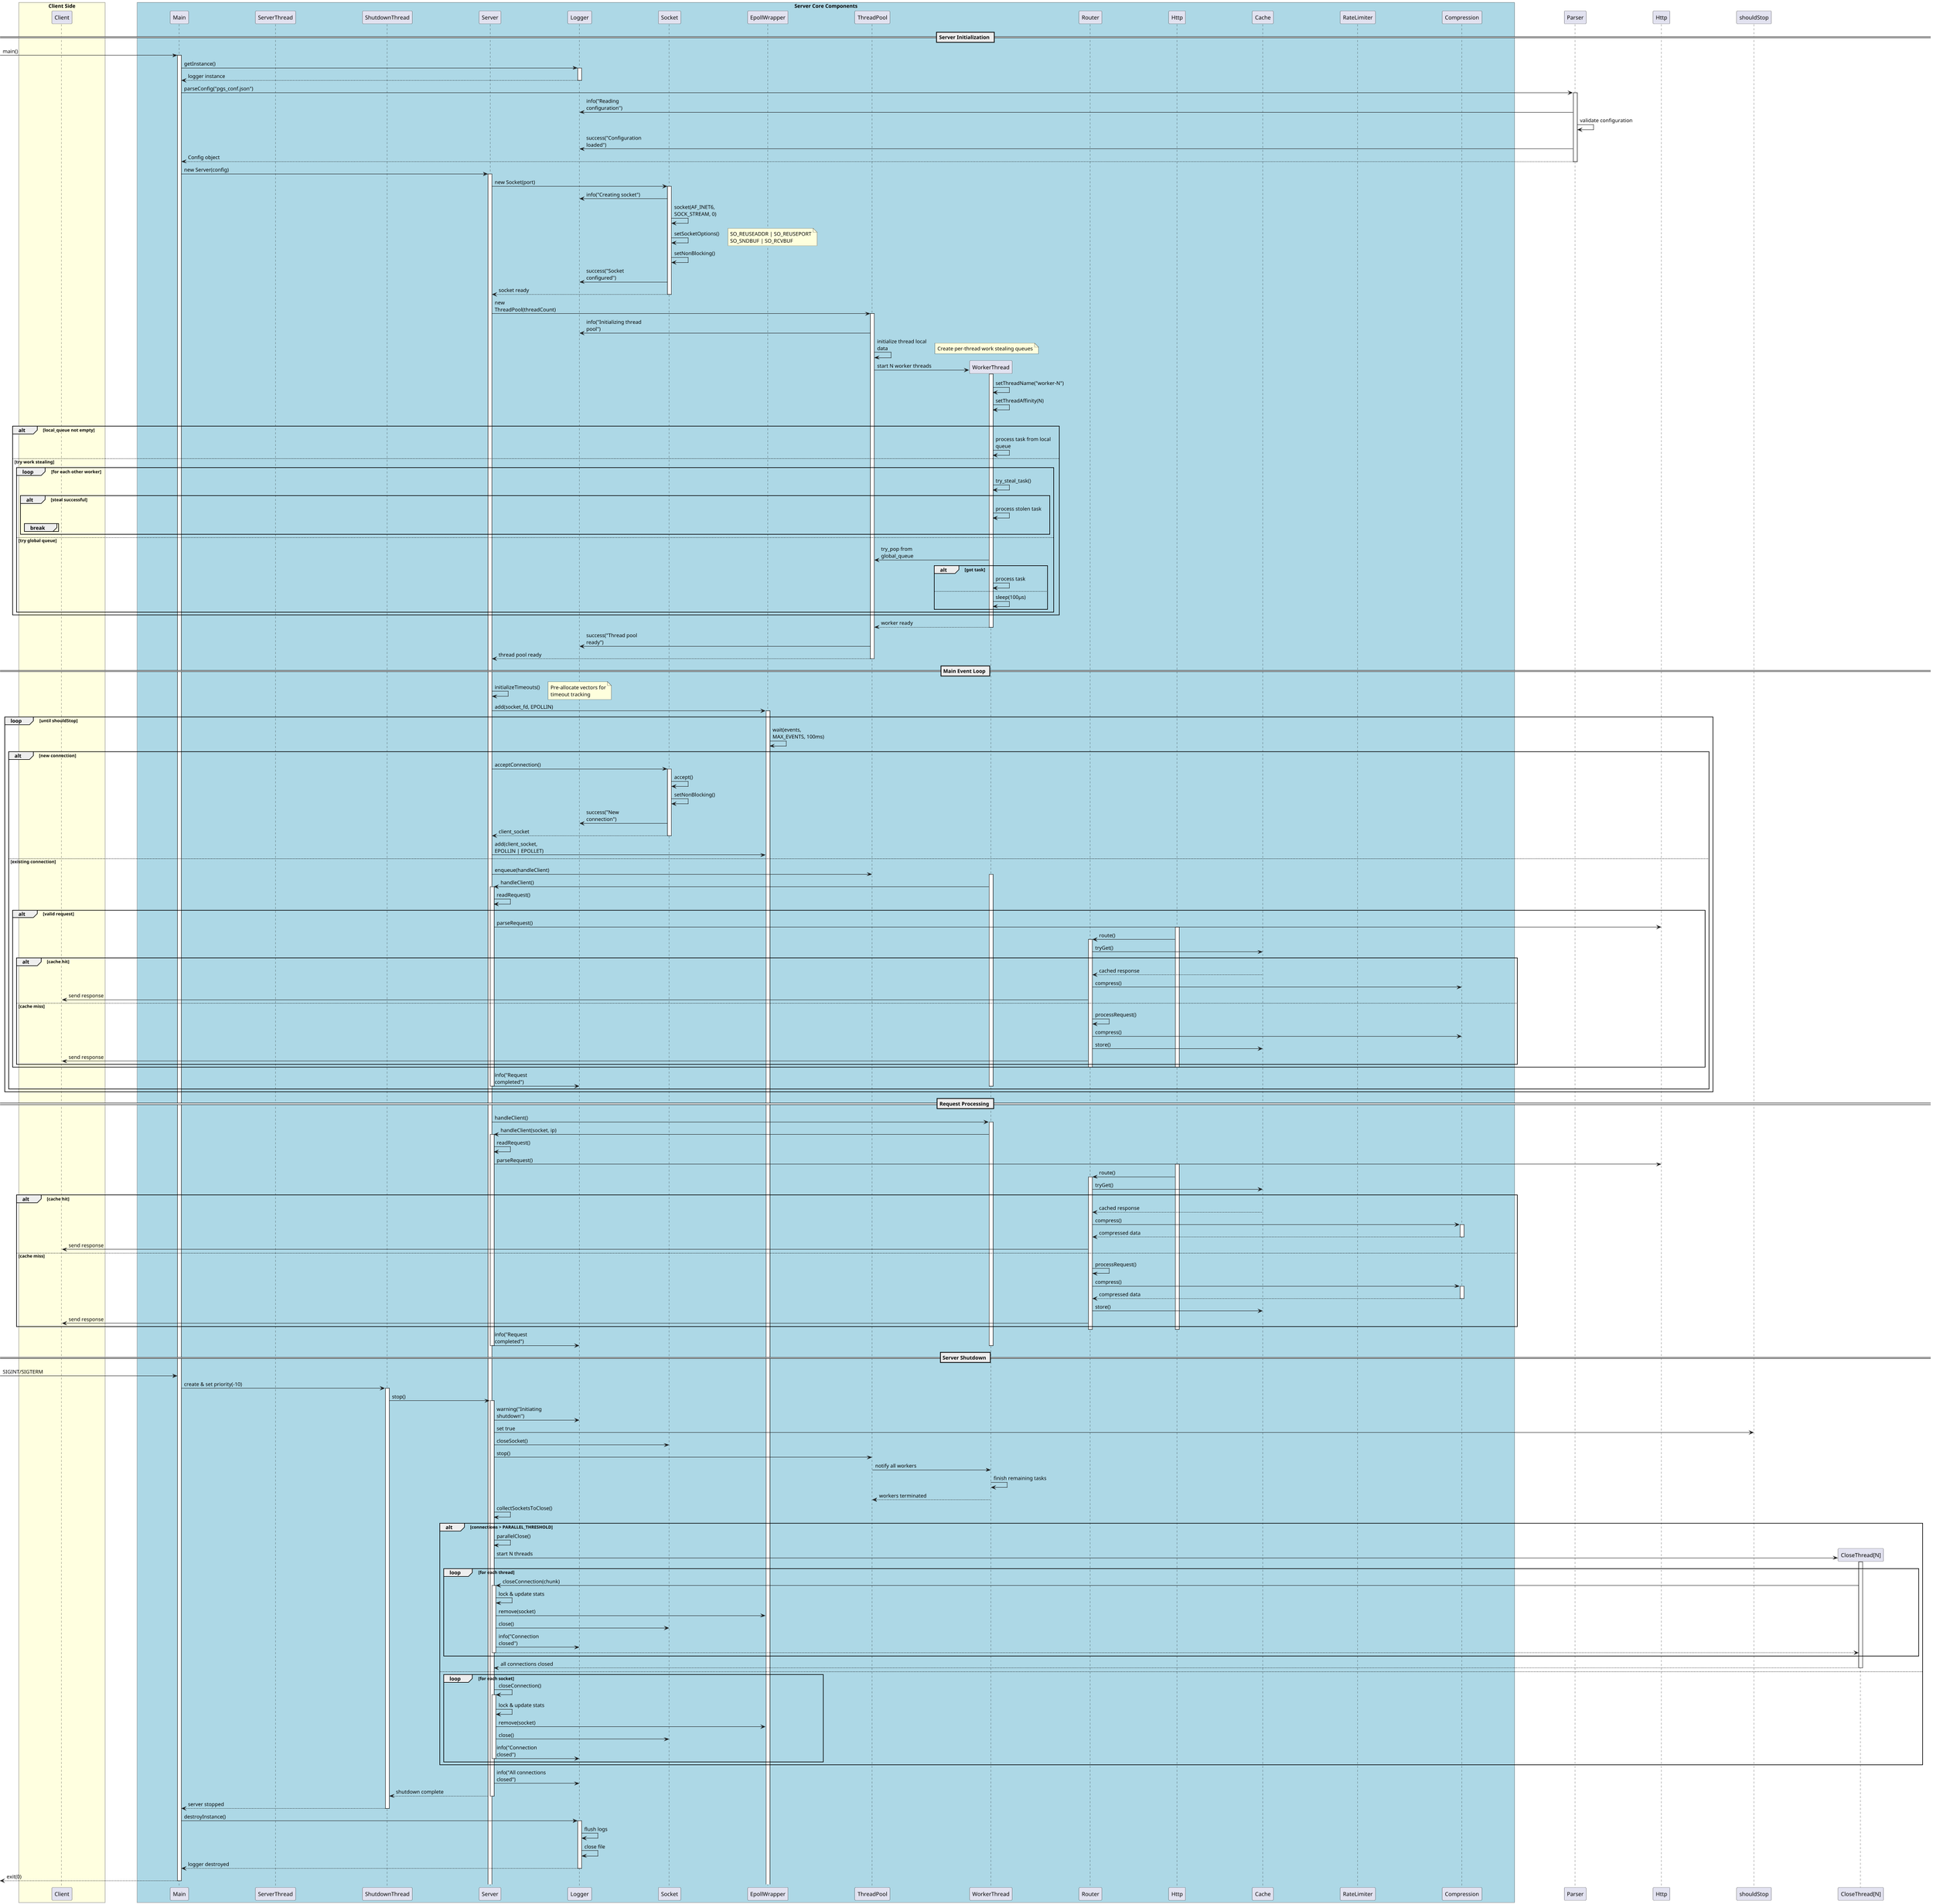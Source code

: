@startuml server-sequence

scale 0.7
skinparam responseMessageBelowArrow true
skinparam maxMessageSize 150
skinparam ParticipantPadding 80
skinparam BoxPadding 40

box "Client Side" #LightYellow
participant "Client" as client
end box

box "Server Core Components" #LightBlue
participant "Main" as main
participant "ServerThread" as sthread
participant "ShutdownThread" as shutdown
participant "Server" as server
participant "Logger" as logger
participant "Socket" as socket
participant "EpollWrapper" as epoll
participant "ThreadPool" as pool
participant "WorkerThread" as worker
participant "Router" as router
participant "Http" as http
participant "Cache" as cache
participant "RateLimiter" as limiter
participant "Compression" as compression
end box

== Server Initialization ==
[-> main: main()
activate main

main -> logger: getInstance()
activate logger
logger --> main: logger instance
deactivate logger

main -> Parser: parseConfig("pgs_conf.json")
activate Parser
Parser -> logger: info("Reading configuration")
Parser -> Parser: validate configuration
Parser -> logger: success("Configuration loaded")
Parser --> main: Config object
deactivate Parser

main -> server: new Server(config)
activate server

server -> socket: new Socket(port)
activate socket
socket -> logger: info("Creating socket")
socket -> socket: socket(AF_INET6, SOCK_STREAM, 0)
socket -> socket: setSocketOptions()
note right: SO_REUSEADDR | SO_REUSEPORT\nSO_SNDBUF | SO_RCVBUF
socket -> socket: setNonBlocking()
socket -> logger: success("Socket configured")
socket --> server: socket ready
deactivate socket

server -> pool: new ThreadPool(threadCount)
activate pool
pool -> logger: info("Initializing thread pool")
pool -> pool: initialize thread local data
note right: Create per-thread work stealing queues

create worker
pool -> worker: start N worker threads
activate worker

worker -> worker: setThreadName("worker-N")
worker -> worker: setThreadAffinity(N)

loop until stop_flag
    alt local_queue not empty
        worker -> worker: process task from local queue
    else try work stealing
        loop for each other worker
            worker -> worker: try_steal_task()
            alt steal successful
                worker -> worker: process stolen task
                break
            end
        end
    else try global queue
        worker -> pool: try_pop from global_queue
        alt got task
            worker -> worker: process task
        else
            worker -> worker: sleep(100μs)
        end
    end
end

worker --> pool: worker ready
deactivate worker

pool -> logger: success("Thread pool ready")
pool --> server: thread pool ready
deactivate pool

== Main Event Loop ==
server -> server: initializeTimeouts()
note right: Pre-allocate vectors for\ntimeout tracking

server -> epoll: add(socket_fd, EPOLLIN)
activate epoll

loop until shouldStop
    epoll -> epoll: wait(events, MAX_EVENTS, 100ms)
    
    alt new connection
        server -> socket: acceptConnection()
        activate socket
        socket -> socket: accept()
        socket -> socket: setNonBlocking()
        socket -> logger: success("New connection")
        socket --> server: client_socket
        deactivate socket
        
        server -> epoll: add(client_socket, EPOLLIN | EPOLLET)
        
    else existing connection
        server -> pool: enqueue(handleClient)
        activate worker
        
        worker -> server: handleClient()
        activate server
        
        server -> server: readRequest()
        
        alt valid request
            server -> Http: parseRequest()
            activate http
            http -> router: route()
            activate router
            
            router -> cache: tryGet()
            alt cache hit
                cache --> router: cached response
                router -> compression: compress()
                router -> client: send response
            else cache miss
                router -> router: processRequest()
                router -> compression: compress()
                router -> cache: store()
                router -> client: send response
            end
            
            deactivate router
            deactivate http
        end
        
        server -> logger: info("Request completed")
        deactivate server
        deactivate worker
    end
end

== Request Processing ==
server -> worker: handleClient()
activate worker

worker -> server: handleClient(socket, ip)
activate server

server -> server: readRequest()

server -> Http: parseRequest()
activate http

http -> router: route()
activate router

router -> cache: tryGet()
alt cache hit
    cache --> router: cached response
    router -> compression: compress()
    activate compression
    compression --> router: compressed data
    deactivate compression
    
    router -> client: send response
else cache miss
    router -> router: processRequest()
    
    router -> compression: compress()
    activate compression
    compression --> router: compressed data
    deactivate compression
    
    router -> cache: store()
    router -> client: send response
end

deactivate http
deactivate router

server -> logger: info("Request completed")
deactivate server
deactivate worker

== Server Shutdown ==
[-> main: SIGINT/SIGTERM
main -> shutdown: create & set priority(-10)
activate shutdown

shutdown -> server: stop()
activate server

server -> logger: warning("Initiating shutdown")
server -> shouldStop: set true
server -> socket: closeSocket()
server -> pool: stop()

pool -> worker: notify all workers
worker -> worker: finish remaining tasks
worker --> pool: workers terminated

server -> server: collectSocketsToClose()

alt connections > PARALLEL_THRESHOLD
    server -> server: parallelClose()
    
    create "CloseThread[N]" as closeThread
    server -> closeThread: start N threads
    activate closeThread
    
    loop for each thread
        closeThread -> server: closeConnection(chunk)
        activate server
        
        server -> server: lock & update stats
        server -> epoll: remove(socket)
        server -> socket: close()
        server -> logger: info("Connection closed")
        
        server --> closeThread
        deactivate server
    end
    
    closeThread --> server: all connections closed
    deactivate closeThread
    
else
    loop for each socket
        server -> server: closeConnection()
        activate server
        server -> server: lock & update stats
        server -> epoll: remove(socket)
        server -> socket: close()
        server -> logger: info("Connection closed")
        deactivate server
    end
end

server -> logger: info("All connections closed")
server --> shutdown: shutdown complete
deactivate server

shutdown --> main: server stopped
deactivate shutdown

main -> logger: destroyInstance()
activate logger
logger -> logger: flush logs
logger -> logger: close file
logger --> main: logger destroyed
deactivate logger

[<-- main: exit(0)
deactivate main

@enduml